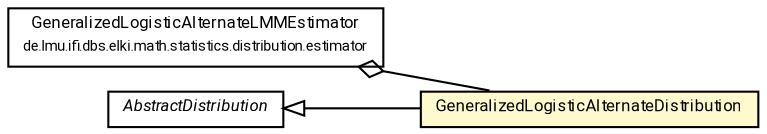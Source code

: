 #!/usr/local/bin/dot
#
# Class diagram 
# Generated by UMLGraph version R5_7_2-60-g0e99a6 (http://www.spinellis.gr/umlgraph/)
#

digraph G {
	graph [fontnames="svg"]
	edge [fontname="Roboto",fontsize=7,labelfontname="Roboto",labelfontsize=7,color="black"];
	node [fontname="Roboto",fontcolor="black",fontsize=8,shape=plaintext,margin=0,width=0,height=0];
	nodesep=0.15;
	ranksep=0.25;
	rankdir=LR;
	// de.lmu.ifi.dbs.elki.math.statistics.distribution.estimator.GeneralizedLogisticAlternateLMMEstimator
	c4685113 [label=<<table title="de.lmu.ifi.dbs.elki.math.statistics.distribution.estimator.GeneralizedLogisticAlternateLMMEstimator" border="0" cellborder="1" cellspacing="0" cellpadding="2" href="estimator/GeneralizedLogisticAlternateLMMEstimator.html" target="_parent">
		<tr><td><table border="0" cellspacing="0" cellpadding="1">
		<tr><td align="center" balign="center"> <font face="Roboto">GeneralizedLogisticAlternateLMMEstimator</font> </td></tr>
		<tr><td align="center" balign="center"> <font face="Roboto" point-size="7.0">de.lmu.ifi.dbs.elki.math.statistics.distribution.estimator</font> </td></tr>
		</table></td></tr>
		</table>>, URL="estimator/GeneralizedLogisticAlternateLMMEstimator.html"];
	// de.lmu.ifi.dbs.elki.math.statistics.distribution.GeneralizedLogisticAlternateDistribution
	c4685135 [label=<<table title="de.lmu.ifi.dbs.elki.math.statistics.distribution.GeneralizedLogisticAlternateDistribution" border="0" cellborder="1" cellspacing="0" cellpadding="2" bgcolor="lemonChiffon" href="GeneralizedLogisticAlternateDistribution.html" target="_parent">
		<tr><td><table border="0" cellspacing="0" cellpadding="1">
		<tr><td align="center" balign="center"> <font face="Roboto">GeneralizedLogisticAlternateDistribution</font> </td></tr>
		</table></td></tr>
		</table>>, URL="GeneralizedLogisticAlternateDistribution.html"];
	// de.lmu.ifi.dbs.elki.math.statistics.distribution.AbstractDistribution
	c4685161 [label=<<table title="de.lmu.ifi.dbs.elki.math.statistics.distribution.AbstractDistribution" border="0" cellborder="1" cellspacing="0" cellpadding="2" href="AbstractDistribution.html" target="_parent">
		<tr><td><table border="0" cellspacing="0" cellpadding="1">
		<tr><td align="center" balign="center"> <font face="Roboto"><i>AbstractDistribution</i></font> </td></tr>
		</table></td></tr>
		</table>>, URL="AbstractDistribution.html"];
	// de.lmu.ifi.dbs.elki.math.statistics.distribution.estimator.GeneralizedLogisticAlternateLMMEstimator has de.lmu.ifi.dbs.elki.math.statistics.distribution.GeneralizedLogisticAlternateDistribution
	c4685113 -> c4685135 [arrowhead=none,arrowtail=ediamond,dir=back,weight=4];
	// de.lmu.ifi.dbs.elki.math.statistics.distribution.GeneralizedLogisticAlternateDistribution extends de.lmu.ifi.dbs.elki.math.statistics.distribution.AbstractDistribution
	c4685161 -> c4685135 [arrowtail=empty,dir=back,weight=10];
}

